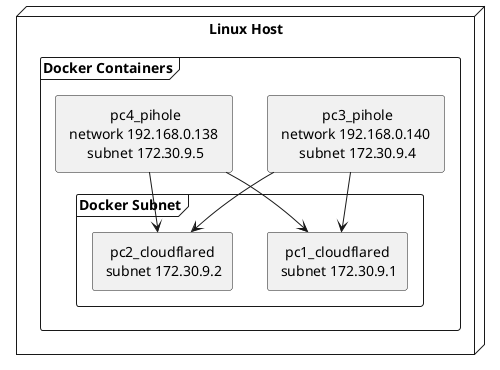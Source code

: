 @startuml

    skinparam componentStyle rectangle
    skinparam defaultTextAlignment center
    node "Linux Host" {
        frame "Docker Containers" {
            component [ pc3_pihole\n network 192.168.0.140 \n subnet 172.30.9.4] as pc3
            component [ pc4_pihole\n network 192.168.0.138 \n subnet 172.30.9.5] as pc4
            

            frame "Docker Subnet" {
                component [ pc1_cloudflared \n subnet 172.30.9.1]  as pc1
                component [ pc2_cloudflared \n subnet 172.30.9.2] as pc2
            }      

        }
    }
   
    pc3 --> pc1
    pc4 --> pc1
    pc3 --> pc2
    pc4 --> pc2

@enduml
